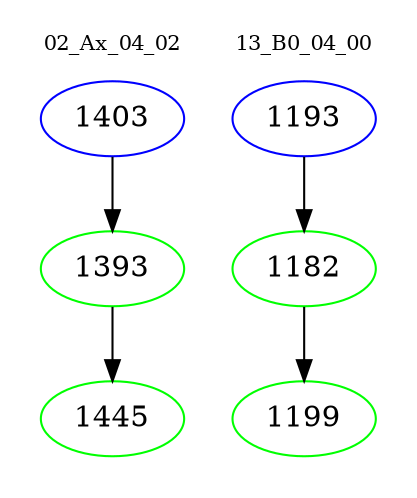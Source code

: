 digraph{
subgraph cluster_0 {
color = white
label = "02_Ax_04_02";
fontsize=10;
T0_1403 [label="1403", color="blue"]
T0_1403 -> T0_1393 [color="black"]
T0_1393 [label="1393", color="green"]
T0_1393 -> T0_1445 [color="black"]
T0_1445 [label="1445", color="green"]
}
subgraph cluster_1 {
color = white
label = "13_B0_04_00";
fontsize=10;
T1_1193 [label="1193", color="blue"]
T1_1193 -> T1_1182 [color="black"]
T1_1182 [label="1182", color="green"]
T1_1182 -> T1_1199 [color="black"]
T1_1199 [label="1199", color="green"]
}
}
